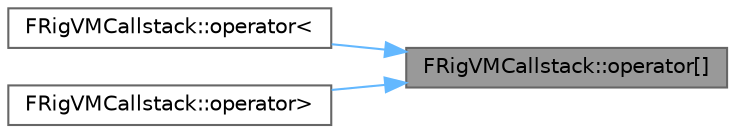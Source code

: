 digraph "FRigVMCallstack::operator[]"
{
 // INTERACTIVE_SVG=YES
 // LATEX_PDF_SIZE
  bgcolor="transparent";
  edge [fontname=Helvetica,fontsize=10,labelfontname=Helvetica,labelfontsize=10];
  node [fontname=Helvetica,fontsize=10,shape=box,height=0.2,width=0.4];
  rankdir="RL";
  Node1 [id="Node000001",label="FRigVMCallstack::operator[]",height=0.2,width=0.4,color="gray40", fillcolor="grey60", style="filled", fontcolor="black",tooltip=" "];
  Node1 -> Node2 [id="edge1_Node000001_Node000002",dir="back",color="steelblue1",style="solid",tooltip=" "];
  Node2 [id="Node000002",label="FRigVMCallstack::operator\<",height=0.2,width=0.4,color="grey40", fillcolor="white", style="filled",URL="$de/dbd/classFRigVMCallstack.html#a513009f30e6ebb9e53faeb9638535870",tooltip=" "];
  Node1 -> Node3 [id="edge2_Node000001_Node000003",dir="back",color="steelblue1",style="solid",tooltip=" "];
  Node3 [id="Node000003",label="FRigVMCallstack::operator\>",height=0.2,width=0.4,color="grey40", fillcolor="white", style="filled",URL="$de/dbd/classFRigVMCallstack.html#a2942a3ebb5f6acccc552504a117facae",tooltip=" "];
}
